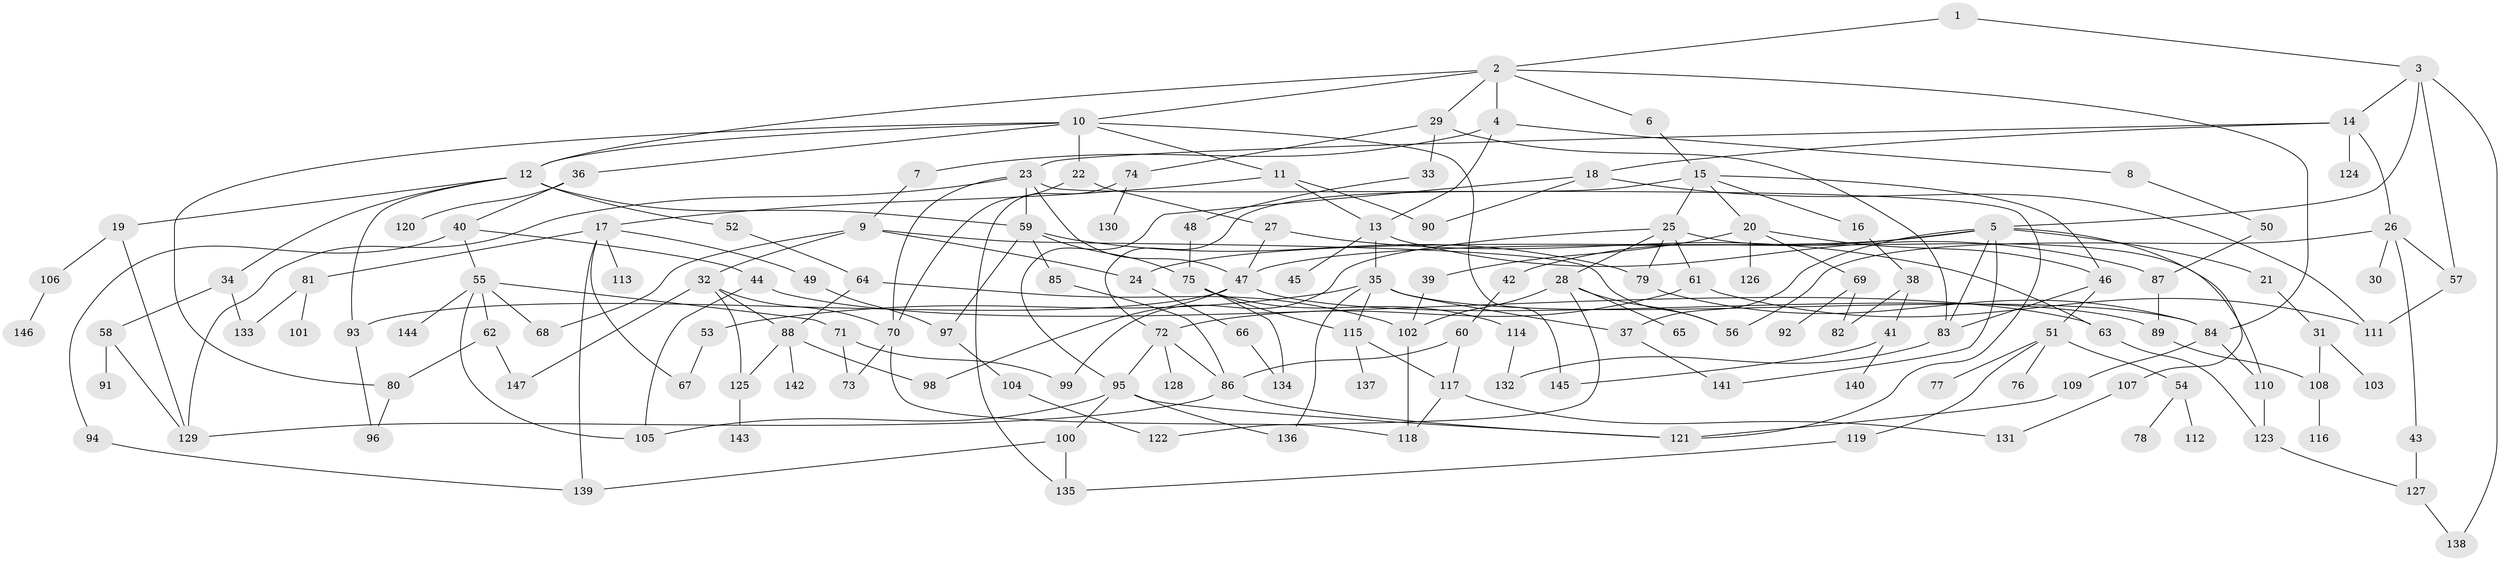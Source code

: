 // coarse degree distribution, {7: 0.06060606060606061, 6: 0.04040404040404041, 12: 0.010101010101010102, 2: 0.29292929292929293, 8: 0.030303030303030304, 4: 0.18181818181818182, 3: 0.1919191919191919, 9: 0.030303030303030304, 1: 0.1414141414141414, 5: 0.020202020202020204}
// Generated by graph-tools (version 1.1) at 2025/51/02/27/25 19:51:37]
// undirected, 147 vertices, 219 edges
graph export_dot {
graph [start="1"]
  node [color=gray90,style=filled];
  1;
  2;
  3;
  4;
  5;
  6;
  7;
  8;
  9;
  10;
  11;
  12;
  13;
  14;
  15;
  16;
  17;
  18;
  19;
  20;
  21;
  22;
  23;
  24;
  25;
  26;
  27;
  28;
  29;
  30;
  31;
  32;
  33;
  34;
  35;
  36;
  37;
  38;
  39;
  40;
  41;
  42;
  43;
  44;
  45;
  46;
  47;
  48;
  49;
  50;
  51;
  52;
  53;
  54;
  55;
  56;
  57;
  58;
  59;
  60;
  61;
  62;
  63;
  64;
  65;
  66;
  67;
  68;
  69;
  70;
  71;
  72;
  73;
  74;
  75;
  76;
  77;
  78;
  79;
  80;
  81;
  82;
  83;
  84;
  85;
  86;
  87;
  88;
  89;
  90;
  91;
  92;
  93;
  94;
  95;
  96;
  97;
  98;
  99;
  100;
  101;
  102;
  103;
  104;
  105;
  106;
  107;
  108;
  109;
  110;
  111;
  112;
  113;
  114;
  115;
  116;
  117;
  118;
  119;
  120;
  121;
  122;
  123;
  124;
  125;
  126;
  127;
  128;
  129;
  130;
  131;
  132;
  133;
  134;
  135;
  136;
  137;
  138;
  139;
  140;
  141;
  142;
  143;
  144;
  145;
  146;
  147;
  1 -- 2;
  1 -- 3;
  2 -- 4;
  2 -- 6;
  2 -- 10;
  2 -- 12;
  2 -- 29;
  2 -- 84;
  3 -- 5;
  3 -- 14;
  3 -- 57;
  3 -- 138;
  4 -- 7;
  4 -- 8;
  4 -- 13;
  5 -- 21;
  5 -- 42;
  5 -- 83;
  5 -- 107;
  5 -- 141;
  5 -- 24;
  5 -- 47;
  5 -- 37;
  6 -- 15;
  7 -- 9;
  8 -- 50;
  9 -- 24;
  9 -- 32;
  9 -- 56;
  9 -- 68;
  10 -- 11;
  10 -- 22;
  10 -- 36;
  10 -- 80;
  10 -- 145;
  10 -- 12;
  11 -- 17;
  11 -- 13;
  11 -- 90;
  12 -- 19;
  12 -- 34;
  12 -- 52;
  12 -- 59;
  12 -- 93;
  13 -- 35;
  13 -- 45;
  13 -- 87;
  14 -- 18;
  14 -- 23;
  14 -- 26;
  14 -- 124;
  15 -- 16;
  15 -- 20;
  15 -- 25;
  15 -- 72;
  15 -- 46;
  16 -- 38;
  17 -- 49;
  17 -- 81;
  17 -- 113;
  17 -- 67;
  17 -- 139;
  18 -- 90;
  18 -- 95;
  18 -- 111;
  19 -- 106;
  19 -- 129;
  20 -- 39;
  20 -- 46;
  20 -- 69;
  20 -- 126;
  21 -- 31;
  22 -- 27;
  22 -- 70;
  23 -- 70;
  23 -- 47;
  23 -- 129;
  23 -- 121;
  23 -- 59;
  24 -- 66;
  25 -- 28;
  25 -- 61;
  25 -- 79;
  25 -- 110;
  25 -- 99;
  26 -- 30;
  26 -- 43;
  26 -- 56;
  26 -- 57;
  27 -- 47;
  27 -- 63;
  28 -- 65;
  28 -- 102;
  28 -- 122;
  28 -- 56;
  29 -- 33;
  29 -- 74;
  29 -- 83;
  31 -- 103;
  31 -- 108;
  32 -- 88;
  32 -- 125;
  32 -- 147;
  32 -- 70;
  33 -- 48;
  34 -- 58;
  34 -- 133;
  35 -- 37;
  35 -- 53;
  35 -- 136;
  35 -- 115;
  35 -- 84;
  36 -- 40;
  36 -- 120;
  37 -- 141;
  38 -- 41;
  38 -- 82;
  39 -- 102;
  40 -- 44;
  40 -- 55;
  40 -- 94;
  41 -- 140;
  41 -- 145;
  42 -- 60;
  43 -- 127;
  44 -- 63;
  44 -- 105;
  46 -- 51;
  46 -- 83;
  47 -- 89;
  47 -- 93;
  47 -- 98;
  48 -- 75;
  49 -- 97;
  50 -- 87;
  51 -- 54;
  51 -- 76;
  51 -- 77;
  51 -- 119;
  52 -- 64;
  53 -- 67;
  54 -- 78;
  54 -- 112;
  55 -- 62;
  55 -- 68;
  55 -- 71;
  55 -- 144;
  55 -- 105;
  57 -- 111;
  58 -- 91;
  58 -- 129;
  59 -- 75;
  59 -- 85;
  59 -- 79;
  59 -- 97;
  60 -- 86;
  60 -- 117;
  61 -- 72;
  61 -- 111;
  62 -- 147;
  62 -- 80;
  63 -- 123;
  64 -- 88;
  64 -- 102;
  66 -- 134;
  69 -- 92;
  69 -- 82;
  70 -- 73;
  70 -- 118;
  71 -- 99;
  71 -- 73;
  72 -- 86;
  72 -- 128;
  72 -- 95;
  74 -- 130;
  74 -- 135;
  75 -- 114;
  75 -- 115;
  75 -- 134;
  79 -- 84;
  80 -- 96;
  81 -- 101;
  81 -- 133;
  83 -- 132;
  84 -- 109;
  84 -- 110;
  85 -- 86;
  86 -- 121;
  86 -- 129;
  87 -- 89;
  88 -- 125;
  88 -- 142;
  88 -- 98;
  89 -- 108;
  93 -- 96;
  94 -- 139;
  95 -- 100;
  95 -- 105;
  95 -- 121;
  95 -- 136;
  97 -- 104;
  100 -- 135;
  100 -- 139;
  102 -- 118;
  104 -- 122;
  106 -- 146;
  107 -- 131;
  108 -- 116;
  109 -- 121;
  110 -- 123;
  114 -- 132;
  115 -- 117;
  115 -- 137;
  117 -- 118;
  117 -- 131;
  119 -- 135;
  123 -- 127;
  125 -- 143;
  127 -- 138;
}
